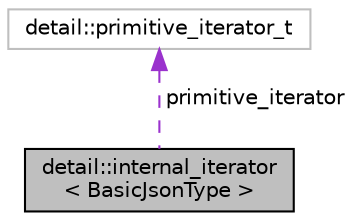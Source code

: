 digraph "detail::internal_iterator&lt; BasicJsonType &gt;"
{
 // LATEX_PDF_SIZE
  edge [fontname="Helvetica",fontsize="10",labelfontname="Helvetica",labelfontsize="10"];
  node [fontname="Helvetica",fontsize="10",shape=record];
  Node1 [label="detail::internal_iterator\l\< BasicJsonType \>",height=0.2,width=0.4,color="black", fillcolor="grey75", style="filled", fontcolor="black",tooltip="an iterator value"];
  Node2 -> Node1 [dir="back",color="darkorchid3",fontsize="10",style="dashed",label=" primitive_iterator" ];
  Node2 [label="detail::primitive_iterator_t",height=0.2,width=0.4,color="grey75", fillcolor="white", style="filled",URL="$classdetail_1_1primitive__iterator__t.html",tooltip=" "];
}
